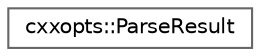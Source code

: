 digraph "Graphical Class Hierarchy"
{
 // LATEX_PDF_SIZE
  bgcolor="transparent";
  edge [fontname=Helvetica,fontsize=10,labelfontname=Helvetica,labelfontsize=10];
  node [fontname=Helvetica,fontsize=10,shape=box,height=0.2,width=0.4];
  rankdir="LR";
  Node0 [id="Node000000",label="cxxopts::ParseResult",height=0.2,width=0.4,color="grey40", fillcolor="white", style="filled",URL="$classcxxopts_1_1_parse_result.html",tooltip=" "];
}
